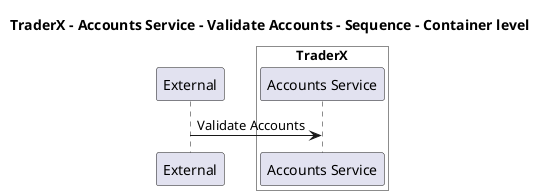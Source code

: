 @startuml

title TraderX - Accounts Service - Validate Accounts - Sequence - Container level

participant "External" as C4InterFlow.SoftwareSystems.ExternalSystem

box "TraderX" #White
    participant "Accounts Service" as TraderX.SoftwareSystems.TraderX.Containers.AccountsService
end box


C4InterFlow.SoftwareSystems.ExternalSystem -> TraderX.SoftwareSystems.TraderX.Containers.AccountsService : Validate Accounts


@enduml
